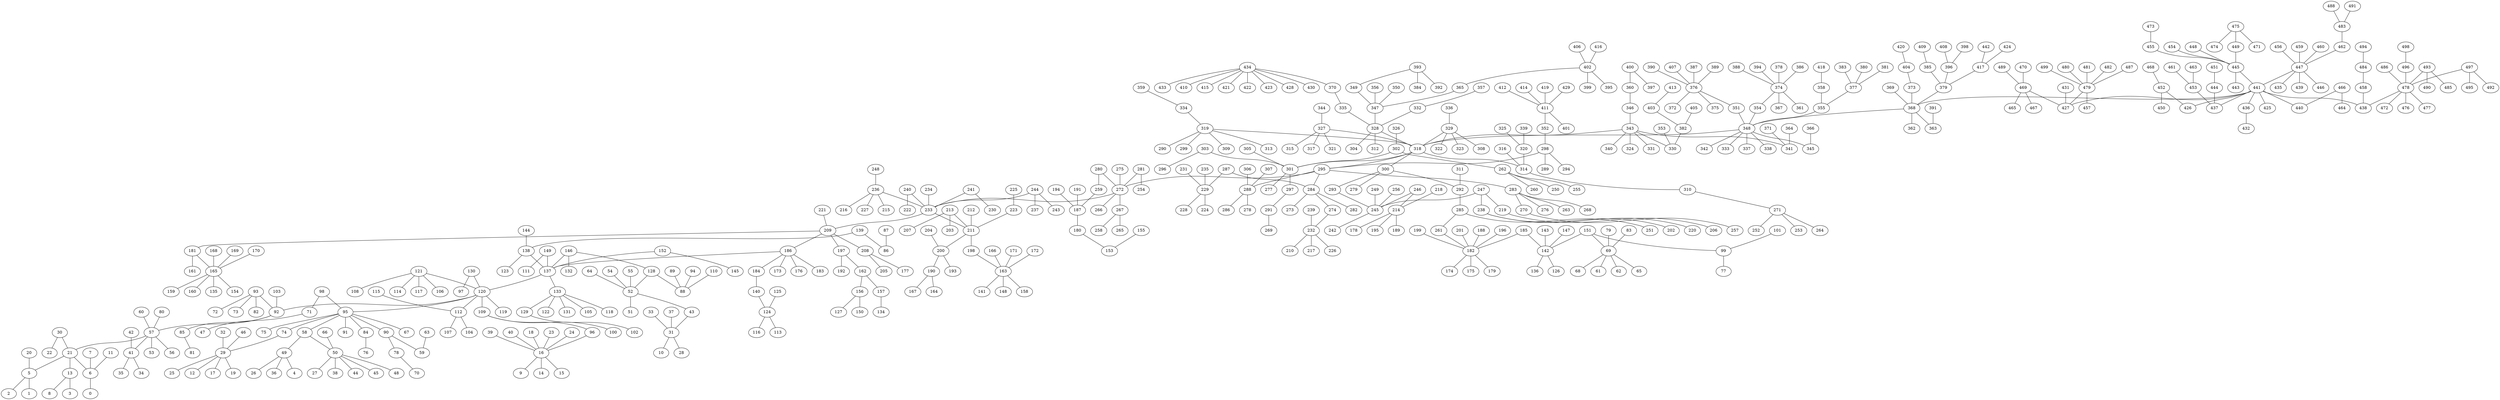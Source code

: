 graph Gnd_Barabasi_Albert_n500_d10_BFS {
318;
295;
300;
301;
314;
319;
327;
328;
329;
343;
348;
333;
337;
338;
342;
345;
351;
354;
355;
368;
324;
330;
331;
340;
341;
346;
308;
322;
323;
336;
304;
312;
332;
335;
347;
315;
317;
321;
344;
290;
299;
309;
313;
334;
310;
316;
320;
277;
297;
302;
303;
305;
279;
292;
293;
272;
283;
284;
288;
298;
289;
294;
352;
278;
286;
306;
307;
273;
274;
282;
287;
263;
268;
270;
276;
233;
266;
267;
275;
280;
281;
245;
285;
311;
296;
262;
326;
291;
325;
339;
271;
359;
349;
350;
356;
365;
370;
357;
360;
364;
371;
353;
382;
362;
363;
369;
373;
379;
441;
358;
377;
374;
376;
366;
372;
375;
387;
389;
390;
407;
361;
367;
378;
386;
388;
394;
380;
381;
383;
418;
425;
426;
427;
436;
437;
438;
440;
445;
447;
385;
396;
417;
404;
391;
403;
405;
400;
434;
402;
393;
252;
253;
264;
269;
250;
255;
260;
251;
261;
242;
246;
247;
249;
256;
254;
259;
258;
265;
209;
211;
234;
236;
240;
241;
244;
257;
229;
232;
411;
401;
412;
414;
419;
429;
210;
217;
226;
239;
224;
228;
231;
235;
237;
243;
230;
222;
215;
216;
227;
248;
198;
200;
212;
213;
223;
181;
186;
197;
208;
221;
187;
219;
238;
214;
182;
384;
392;
395;
399;
406;
416;
410;
415;
421;
422;
423;
428;
430;
433;
397;
413;
420;
424;
442;
398;
408;
409;
435;
439;
446;
456;
459;
460;
462;
443;
448;
449;
454;
455;
466;
458;
478;
444;
453;
432;
431;
469;
479;
452;
450;
468;
457;
480;
481;
482;
487;
499;
465;
467;
470;
489;
461;
463;
451;
472;
476;
477;
486;
493;
496;
497;
484;
464;
473;
475;
483;
174;
175;
179;
185;
188;
196;
199;
201;
178;
189;
195;
218;
202;
220;
206;
180;
191;
194;
177;
205;
162;
192;
137;
173;
176;
183;
184;
161;
165;
225;
203;
207;
190;
193;
204;
163;
141;
148;
158;
166;
171;
172;
164;
167;
135;
154;
159;
160;
168;
169;
170;
140;
120;
133;
138;
146;
149;
152;
156;
157;
153;
142;
488;
491;
471;
474;
494;
492;
495;
498;
485;
490;
126;
136;
143;
147;
151;
155;
134;
127;
150;
145;
111;
128;
132;
123;
139;
144;
105;
118;
122;
129;
131;
92;
95;
109;
112;
119;
121;
130;
124;
113;
116;
125;
97;
106;
108;
114;
117;
104;
107;
115;
96;
100;
58;
67;
74;
75;
84;
90;
91;
98;
57;
85;
93;
103;
102;
86;
52;
88;
69;
99;
77;
101;
61;
62;
65;
68;
79;
83;
89;
94;
110;
43;
51;
54;
55;
64;
87;
72;
73;
82;
81;
21;
41;
53;
56;
60;
80;
71;
59;
78;
76;
29;
49;
50;
16;
9;
14;
15;
18;
23;
24;
39;
40;
27;
38;
44;
45;
48;
66;
4;
26;
36;
12;
17;
19;
25;
32;
46;
70;
63;
47;
34;
35;
42;
5;
6;
13;
30;
31;
10;
28;
33;
37;
22;
3;
8;
0;
7;
11;
1;
2;
20;
318 -- 295;
318 -- 300;
318 -- 301;
318 -- 314;
319 -- 318;
327 -- 318;
328 -- 318;
329 -- 318;
343 -- 318;
348 -- 318;
348 -- 333;
348 -- 337;
348 -- 338;
348 -- 342;
348 -- 345;
351 -- 348;
354 -- 348;
355 -- 348;
368 -- 348;
343 -- 324;
343 -- 330;
343 -- 331;
343 -- 340;
343 -- 341;
346 -- 343;
329 -- 308;
329 -- 322;
329 -- 323;
336 -- 329;
328 -- 304;
328 -- 312;
332 -- 328;
335 -- 328;
347 -- 328;
327 -- 315;
327 -- 317;
327 -- 321;
344 -- 327;
319 -- 290;
319 -- 299;
319 -- 309;
319 -- 313;
334 -- 319;
314 -- 310;
316 -- 314;
320 -- 314;
301 -- 277;
301 -- 297;
302 -- 301;
303 -- 301;
305 -- 301;
300 -- 279;
300 -- 292;
300 -- 293;
295 -- 272;
295 -- 283;
295 -- 284;
295 -- 288;
298 -- 295;
298 -- 289;
298 -- 294;
352 -- 298;
288 -- 278;
288 -- 286;
306 -- 288;
307 -- 288;
284 -- 273;
284 -- 274;
284 -- 282;
287 -- 284;
283 -- 263;
283 -- 268;
283 -- 270;
283 -- 276;
272 -- 233;
272 -- 266;
272 -- 267;
275 -- 272;
280 -- 272;
281 -- 272;
293 -- 245;
292 -- 285;
311 -- 292;
303 -- 296;
302 -- 262;
326 -- 302;
297 -- 291;
325 -- 320;
339 -- 320;
310 -- 271;
359 -- 334;
349 -- 347;
350 -- 347;
356 -- 347;
365 -- 347;
370 -- 335;
357 -- 332;
360 -- 346;
364 -- 341;
371 -- 341;
353 -- 330;
382 -- 330;
368 -- 362;
368 -- 363;
369 -- 368;
373 -- 368;
379 -- 368;
441 -- 368;
358 -- 355;
377 -- 355;
374 -- 354;
376 -- 351;
366 -- 345;
376 -- 372;
376 -- 375;
387 -- 376;
389 -- 376;
390 -- 376;
407 -- 376;
374 -- 361;
374 -- 367;
378 -- 374;
386 -- 374;
388 -- 374;
394 -- 374;
380 -- 377;
381 -- 377;
383 -- 377;
418 -- 358;
441 -- 425;
441 -- 426;
441 -- 427;
441 -- 436;
441 -- 437;
441 -- 438;
441 -- 440;
445 -- 441;
447 -- 441;
385 -- 379;
396 -- 379;
417 -- 379;
404 -- 373;
391 -- 363;
403 -- 382;
405 -- 382;
400 -- 360;
434 -- 370;
402 -- 365;
393 -- 349;
271 -- 252;
271 -- 253;
271 -- 264;
291 -- 269;
262 -- 250;
262 -- 255;
262 -- 260;
285 -- 251;
285 -- 261;
245 -- 242;
246 -- 245;
247 -- 245;
249 -- 245;
256 -- 245;
281 -- 254;
280 -- 259;
267 -- 258;
267 -- 265;
233 -- 209;
233 -- 211;
234 -- 233;
236 -- 233;
240 -- 233;
241 -- 233;
244 -- 233;
270 -- 257;
287 -- 229;
274 -- 232;
411 -- 352;
411 -- 401;
412 -- 411;
414 -- 411;
419 -- 411;
429 -- 411;
232 -- 210;
232 -- 217;
232 -- 226;
239 -- 232;
229 -- 224;
229 -- 228;
231 -- 229;
235 -- 229;
244 -- 237;
244 -- 243;
241 -- 230;
240 -- 222;
236 -- 215;
236 -- 216;
236 -- 227;
248 -- 236;
211 -- 198;
211 -- 200;
212 -- 211;
213 -- 211;
223 -- 211;
209 -- 181;
209 -- 186;
209 -- 197;
209 -- 208;
221 -- 209;
259 -- 187;
247 -- 219;
247 -- 238;
246 -- 214;
261 -- 182;
393 -- 384;
393 -- 392;
402 -- 395;
402 -- 399;
406 -- 402;
416 -- 402;
434 -- 410;
434 -- 415;
434 -- 421;
434 -- 422;
434 -- 423;
434 -- 428;
434 -- 430;
434 -- 433;
400 -- 397;
413 -- 403;
420 -- 404;
424 -- 417;
442 -- 417;
398 -- 396;
408 -- 396;
409 -- 385;
447 -- 435;
447 -- 439;
447 -- 446;
456 -- 447;
459 -- 447;
460 -- 447;
462 -- 447;
445 -- 443;
448 -- 445;
449 -- 445;
454 -- 445;
455 -- 445;
466 -- 440;
458 -- 438;
478 -- 438;
444 -- 437;
453 -- 437;
436 -- 432;
431 -- 427;
469 -- 427;
479 -- 427;
452 -- 426;
452 -- 450;
468 -- 452;
479 -- 457;
480 -- 479;
481 -- 479;
482 -- 479;
487 -- 479;
499 -- 479;
469 -- 465;
469 -- 467;
470 -- 469;
489 -- 469;
461 -- 453;
463 -- 453;
451 -- 444;
478 -- 472;
478 -- 476;
478 -- 477;
486 -- 478;
493 -- 478;
496 -- 478;
497 -- 478;
484 -- 458;
466 -- 464;
473 -- 455;
475 -- 449;
483 -- 462;
182 -- 174;
182 -- 175;
182 -- 179;
185 -- 182;
188 -- 182;
196 -- 182;
199 -- 182;
201 -- 182;
214 -- 178;
214 -- 189;
214 -- 195;
218 -- 214;
238 -- 202;
238 -- 220;
219 -- 206;
187 -- 180;
191 -- 187;
194 -- 187;
208 -- 177;
208 -- 205;
197 -- 162;
197 -- 192;
186 -- 137;
186 -- 173;
186 -- 176;
186 -- 183;
186 -- 184;
181 -- 161;
181 -- 165;
225 -- 223;
213 -- 203;
213 -- 207;
200 -- 190;
200 -- 193;
204 -- 200;
198 -- 163;
163 -- 141;
163 -- 148;
163 -- 158;
166 -- 163;
171 -- 163;
172 -- 163;
190 -- 164;
190 -- 167;
165 -- 135;
165 -- 154;
165 -- 159;
165 -- 160;
168 -- 165;
169 -- 165;
170 -- 165;
184 -- 140;
137 -- 120;
137 -- 133;
138 -- 137;
146 -- 137;
149 -- 137;
152 -- 137;
162 -- 156;
162 -- 157;
180 -- 153;
185 -- 142;
488 -- 483;
491 -- 483;
475 -- 471;
475 -- 474;
494 -- 484;
497 -- 492;
497 -- 495;
498 -- 496;
493 -- 485;
493 -- 490;
142 -- 126;
142 -- 136;
143 -- 142;
147 -- 142;
151 -- 142;
155 -- 153;
157 -- 134;
156 -- 127;
156 -- 150;
152 -- 145;
149 -- 111;
146 -- 128;
146 -- 132;
138 -- 123;
139 -- 138;
144 -- 138;
133 -- 105;
133 -- 118;
133 -- 122;
133 -- 129;
133 -- 131;
120 -- 92;
120 -- 95;
120 -- 109;
120 -- 112;
120 -- 119;
121 -- 120;
130 -- 120;
140 -- 124;
124 -- 113;
124 -- 116;
125 -- 124;
130 -- 97;
121 -- 106;
121 -- 108;
121 -- 114;
121 -- 117;
112 -- 104;
112 -- 107;
115 -- 112;
109 -- 96;
109 -- 100;
95 -- 58;
95 -- 67;
95 -- 74;
95 -- 75;
95 -- 84;
95 -- 90;
95 -- 91;
98 -- 95;
92 -- 57;
92 -- 85;
93 -- 92;
103 -- 92;
129 -- 102;
139 -- 86;
128 -- 52;
128 -- 88;
151 -- 69;
151 -- 99;
99 -- 77;
101 -- 99;
69 -- 61;
69 -- 62;
69 -- 65;
69 -- 68;
79 -- 69;
83 -- 69;
89 -- 88;
94 -- 88;
110 -- 88;
52 -- 43;
52 -- 51;
54 -- 52;
55 -- 52;
64 -- 52;
87 -- 86;
93 -- 72;
93 -- 73;
93 -- 82;
85 -- 81;
57 -- 21;
57 -- 41;
57 -- 53;
57 -- 56;
60 -- 57;
80 -- 57;
98 -- 71;
90 -- 59;
90 -- 78;
84 -- 76;
74 -- 29;
58 -- 49;
58 -- 50;
96 -- 16;
16 -- 9;
16 -- 14;
16 -- 15;
18 -- 16;
23 -- 16;
24 -- 16;
39 -- 16;
40 -- 16;
50 -- 27;
50 -- 38;
50 -- 44;
50 -- 45;
50 -- 48;
66 -- 50;
49 -- 4;
49 -- 26;
49 -- 36;
29 -- 12;
29 -- 17;
29 -- 19;
29 -- 25;
32 -- 29;
46 -- 29;
78 -- 70;
63 -- 59;
71 -- 47;
41 -- 34;
41 -- 35;
42 -- 41;
21 -- 5;
21 -- 6;
21 -- 13;
30 -- 21;
43 -- 31;
31 -- 10;
31 -- 28;
33 -- 31;
37 -- 31;
30 -- 22;
13 -- 3;
13 -- 8;
6 -- 0;
7 -- 6;
11 -- 6;
5 -- 1;
5 -- 2;
20 -- 5;
}